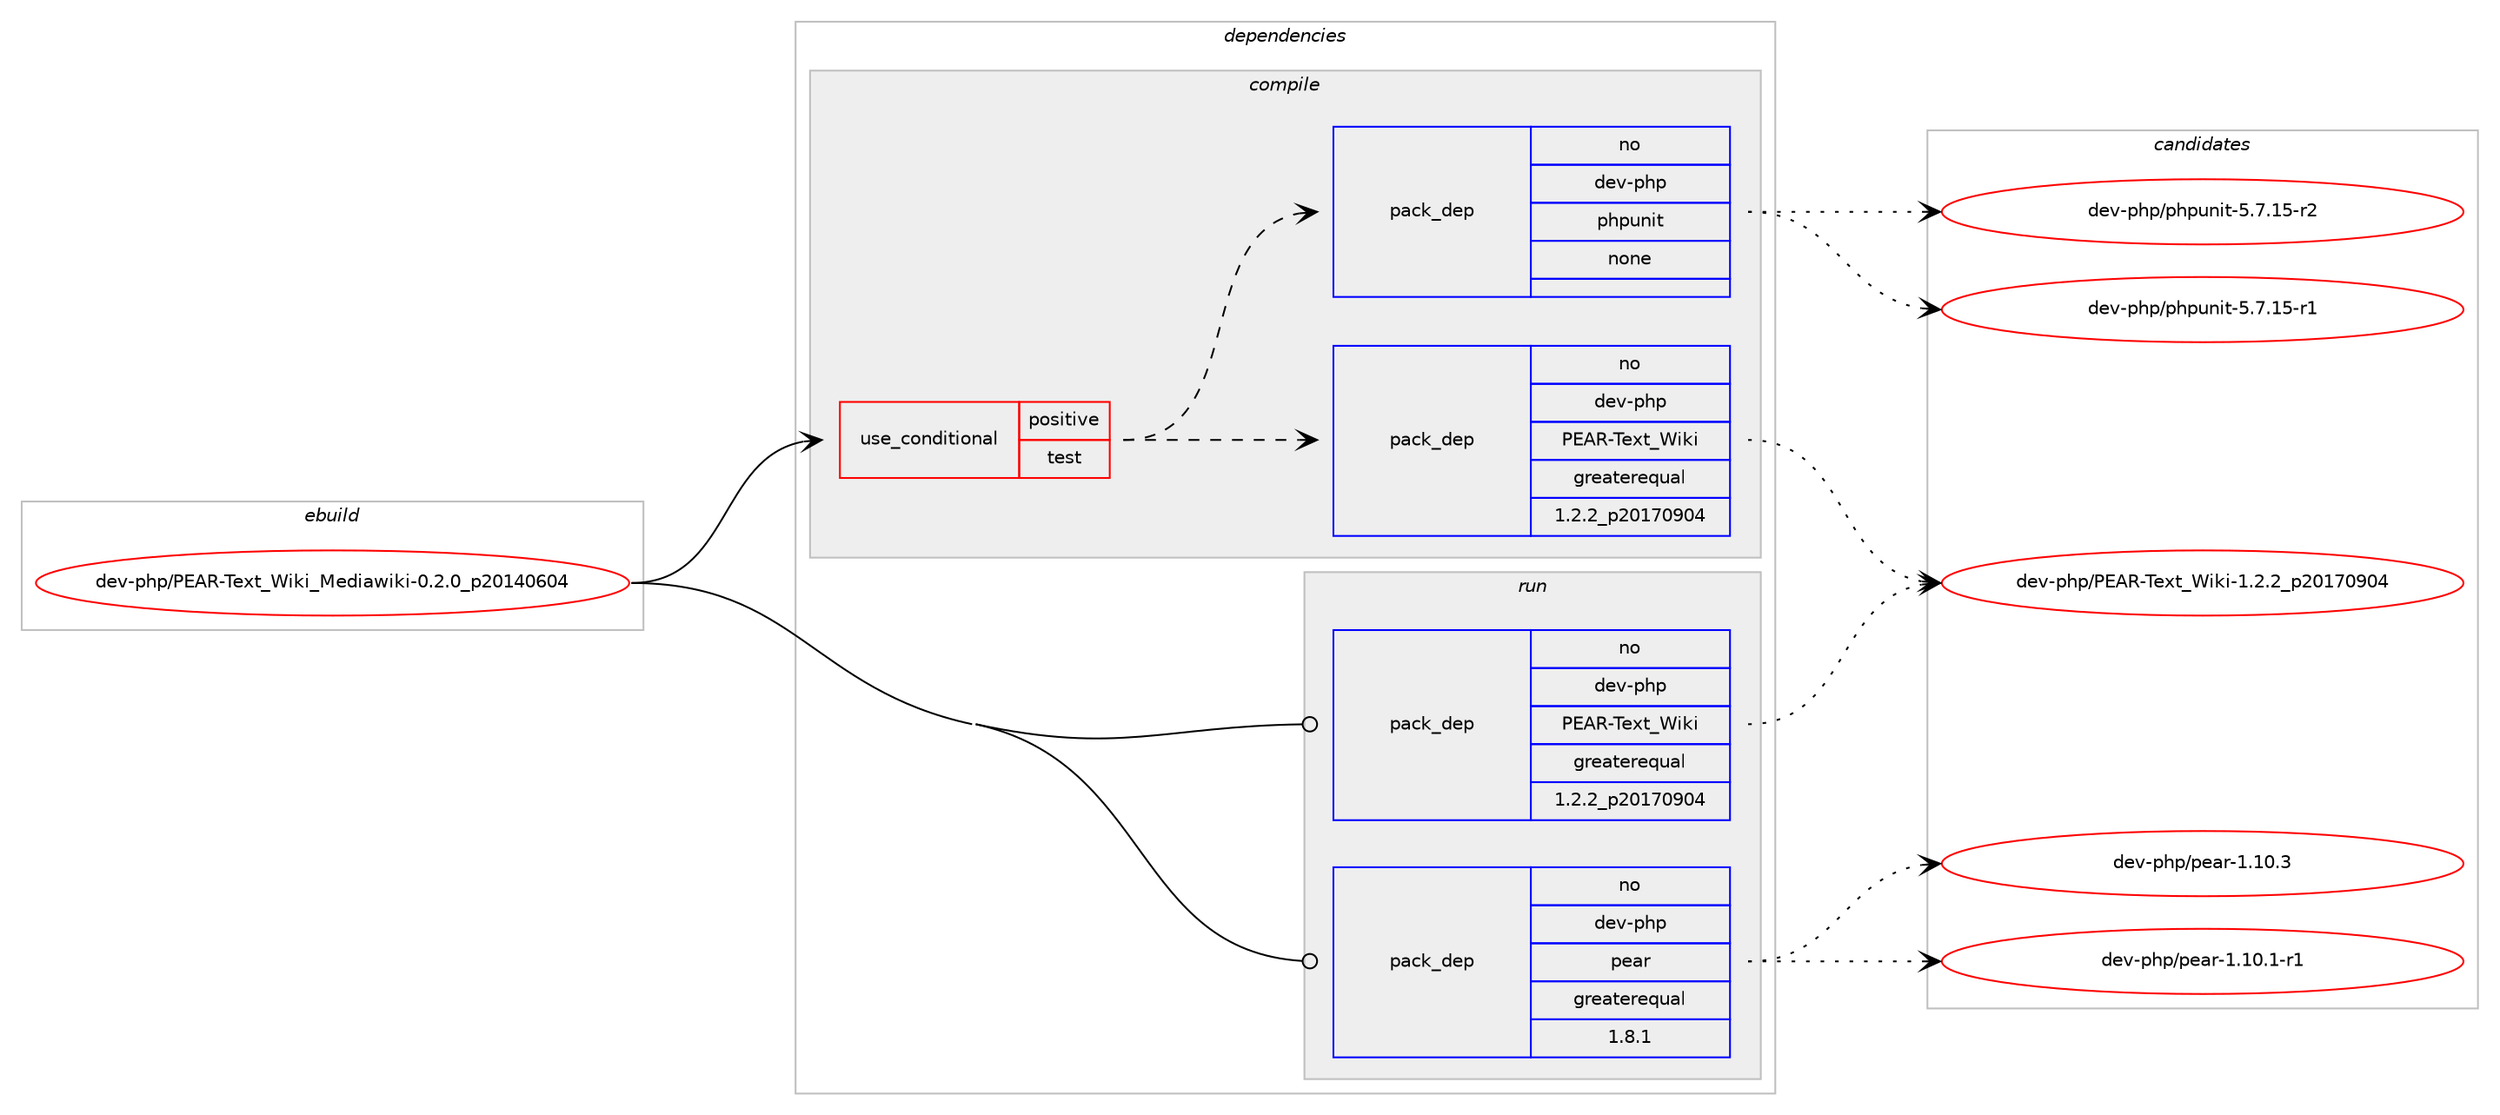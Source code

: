 digraph prolog {

# *************
# Graph options
# *************

newrank=true;
concentrate=true;
compound=true;
graph [rankdir=LR,fontname=Helvetica,fontsize=10,ranksep=1.5];#, ranksep=2.5, nodesep=0.2];
edge  [arrowhead=vee];
node  [fontname=Helvetica,fontsize=10];

# **********
# The ebuild
# **********

subgraph cluster_leftcol {
color=gray;
rank=same;
label=<<i>ebuild</i>>;
id [label="dev-php/PEAR-Text_Wiki_Mediawiki-0.2.0_p20140604", color=red, width=4, href="../dev-php/PEAR-Text_Wiki_Mediawiki-0.2.0_p20140604.svg"];
}

# ****************
# The dependencies
# ****************

subgraph cluster_midcol {
color=gray;
label=<<i>dependencies</i>>;
subgraph cluster_compile {
fillcolor="#eeeeee";
style=filled;
label=<<i>compile</i>>;
subgraph cond369263 {
dependency1392605 [label=<<TABLE BORDER="0" CELLBORDER="1" CELLSPACING="0" CELLPADDING="4"><TR><TD ROWSPAN="3" CELLPADDING="10">use_conditional</TD></TR><TR><TD>positive</TD></TR><TR><TD>test</TD></TR></TABLE>>, shape=none, color=red];
subgraph pack1000275 {
dependency1392606 [label=<<TABLE BORDER="0" CELLBORDER="1" CELLSPACING="0" CELLPADDING="4" WIDTH="220"><TR><TD ROWSPAN="6" CELLPADDING="30">pack_dep</TD></TR><TR><TD WIDTH="110">no</TD></TR><TR><TD>dev-php</TD></TR><TR><TD>PEAR-Text_Wiki</TD></TR><TR><TD>greaterequal</TD></TR><TR><TD>1.2.2_p20170904</TD></TR></TABLE>>, shape=none, color=blue];
}
dependency1392605:e -> dependency1392606:w [weight=20,style="dashed",arrowhead="vee"];
subgraph pack1000276 {
dependency1392607 [label=<<TABLE BORDER="0" CELLBORDER="1" CELLSPACING="0" CELLPADDING="4" WIDTH="220"><TR><TD ROWSPAN="6" CELLPADDING="30">pack_dep</TD></TR><TR><TD WIDTH="110">no</TD></TR><TR><TD>dev-php</TD></TR><TR><TD>phpunit</TD></TR><TR><TD>none</TD></TR><TR><TD></TD></TR></TABLE>>, shape=none, color=blue];
}
dependency1392605:e -> dependency1392607:w [weight=20,style="dashed",arrowhead="vee"];
}
id:e -> dependency1392605:w [weight=20,style="solid",arrowhead="vee"];
}
subgraph cluster_compileandrun {
fillcolor="#eeeeee";
style=filled;
label=<<i>compile and run</i>>;
}
subgraph cluster_run {
fillcolor="#eeeeee";
style=filled;
label=<<i>run</i>>;
subgraph pack1000277 {
dependency1392608 [label=<<TABLE BORDER="0" CELLBORDER="1" CELLSPACING="0" CELLPADDING="4" WIDTH="220"><TR><TD ROWSPAN="6" CELLPADDING="30">pack_dep</TD></TR><TR><TD WIDTH="110">no</TD></TR><TR><TD>dev-php</TD></TR><TR><TD>PEAR-Text_Wiki</TD></TR><TR><TD>greaterequal</TD></TR><TR><TD>1.2.2_p20170904</TD></TR></TABLE>>, shape=none, color=blue];
}
id:e -> dependency1392608:w [weight=20,style="solid",arrowhead="odot"];
subgraph pack1000278 {
dependency1392609 [label=<<TABLE BORDER="0" CELLBORDER="1" CELLSPACING="0" CELLPADDING="4" WIDTH="220"><TR><TD ROWSPAN="6" CELLPADDING="30">pack_dep</TD></TR><TR><TD WIDTH="110">no</TD></TR><TR><TD>dev-php</TD></TR><TR><TD>pear</TD></TR><TR><TD>greaterequal</TD></TR><TR><TD>1.8.1</TD></TR></TABLE>>, shape=none, color=blue];
}
id:e -> dependency1392609:w [weight=20,style="solid",arrowhead="odot"];
}
}

# **************
# The candidates
# **************

subgraph cluster_choices {
rank=same;
color=gray;
label=<<i>candidates</i>>;

subgraph choice1000275 {
color=black;
nodesep=1;
choice10010111845112104112478069658245841011201169587105107105454946504650951125048495548574852 [label="dev-php/PEAR-Text_Wiki-1.2.2_p20170904", color=red, width=4,href="../dev-php/PEAR-Text_Wiki-1.2.2_p20170904.svg"];
dependency1392606:e -> choice10010111845112104112478069658245841011201169587105107105454946504650951125048495548574852:w [style=dotted,weight="100"];
}
subgraph choice1000276 {
color=black;
nodesep=1;
choice1001011184511210411247112104112117110105116455346554649534511449 [label="dev-php/phpunit-5.7.15-r1", color=red, width=4,href="../dev-php/phpunit-5.7.15-r1.svg"];
choice1001011184511210411247112104112117110105116455346554649534511450 [label="dev-php/phpunit-5.7.15-r2", color=red, width=4,href="../dev-php/phpunit-5.7.15-r2.svg"];
dependency1392607:e -> choice1001011184511210411247112104112117110105116455346554649534511449:w [style=dotted,weight="100"];
dependency1392607:e -> choice1001011184511210411247112104112117110105116455346554649534511450:w [style=dotted,weight="100"];
}
subgraph choice1000277 {
color=black;
nodesep=1;
choice10010111845112104112478069658245841011201169587105107105454946504650951125048495548574852 [label="dev-php/PEAR-Text_Wiki-1.2.2_p20170904", color=red, width=4,href="../dev-php/PEAR-Text_Wiki-1.2.2_p20170904.svg"];
dependency1392608:e -> choice10010111845112104112478069658245841011201169587105107105454946504650951125048495548574852:w [style=dotted,weight="100"];
}
subgraph choice1000278 {
color=black;
nodesep=1;
choice100101118451121041124711210197114454946494846494511449 [label="dev-php/pear-1.10.1-r1", color=red, width=4,href="../dev-php/pear-1.10.1-r1.svg"];
choice10010111845112104112471121019711445494649484651 [label="dev-php/pear-1.10.3", color=red, width=4,href="../dev-php/pear-1.10.3.svg"];
dependency1392609:e -> choice100101118451121041124711210197114454946494846494511449:w [style=dotted,weight="100"];
dependency1392609:e -> choice10010111845112104112471121019711445494649484651:w [style=dotted,weight="100"];
}
}

}
